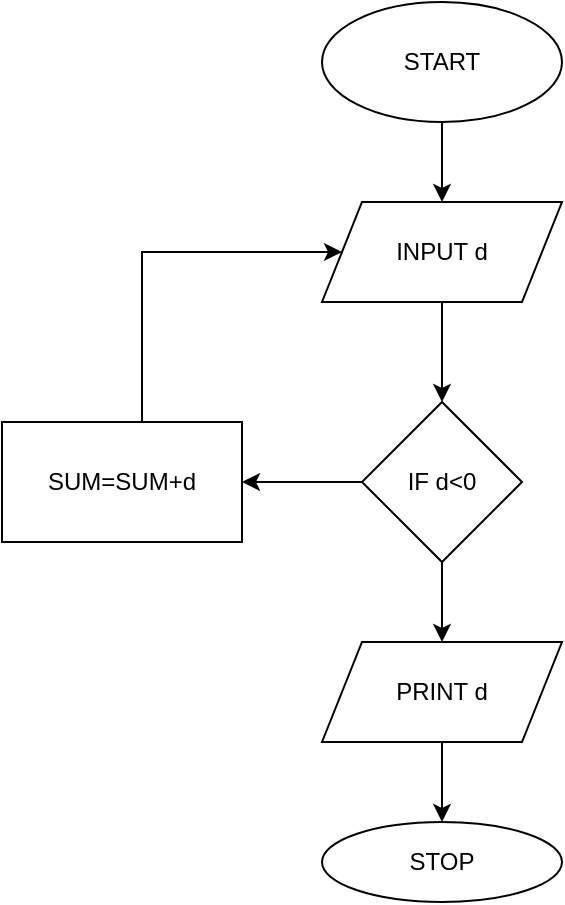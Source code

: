 <mxfile version="20.5.3" type="github">
  <diagram id="vE1TxKXYg_U1ATlZ09mh" name="Page-1">
    <mxGraphModel dx="1108" dy="450" grid="1" gridSize="10" guides="1" tooltips="1" connect="1" arrows="1" fold="1" page="1" pageScale="1" pageWidth="850" pageHeight="1100" math="0" shadow="0">
      <root>
        <mxCell id="0" />
        <mxCell id="1" parent="0" />
        <mxCell id="YFCFPocianddqCIxzoPm-4" value="" style="edgeStyle=orthogonalEdgeStyle;rounded=0;orthogonalLoop=1;jettySize=auto;html=1;" edge="1" parent="1" source="YFCFPocianddqCIxzoPm-1" target="YFCFPocianddqCIxzoPm-3">
          <mxGeometry relative="1" as="geometry" />
        </mxCell>
        <mxCell id="YFCFPocianddqCIxzoPm-1" value="START" style="ellipse;whiteSpace=wrap;html=1;" vertex="1" parent="1">
          <mxGeometry x="350" y="40" width="120" height="60" as="geometry" />
        </mxCell>
        <mxCell id="YFCFPocianddqCIxzoPm-6" value="" style="edgeStyle=orthogonalEdgeStyle;rounded=0;orthogonalLoop=1;jettySize=auto;html=1;" edge="1" parent="1" source="YFCFPocianddqCIxzoPm-3" target="YFCFPocianddqCIxzoPm-5">
          <mxGeometry relative="1" as="geometry" />
        </mxCell>
        <mxCell id="YFCFPocianddqCIxzoPm-3" value="INPUT d" style="shape=parallelogram;perimeter=parallelogramPerimeter;whiteSpace=wrap;html=1;fixedSize=1;" vertex="1" parent="1">
          <mxGeometry x="350" y="140" width="120" height="50" as="geometry" />
        </mxCell>
        <mxCell id="YFCFPocianddqCIxzoPm-8" value="" style="edgeStyle=orthogonalEdgeStyle;rounded=0;orthogonalLoop=1;jettySize=auto;html=1;" edge="1" parent="1" source="YFCFPocianddqCIxzoPm-5" target="YFCFPocianddqCIxzoPm-7">
          <mxGeometry relative="1" as="geometry" />
        </mxCell>
        <mxCell id="YFCFPocianddqCIxzoPm-12" value="" style="edgeStyle=orthogonalEdgeStyle;rounded=0;orthogonalLoop=1;jettySize=auto;html=1;" edge="1" parent="1" source="YFCFPocianddqCIxzoPm-5" target="YFCFPocianddqCIxzoPm-11">
          <mxGeometry relative="1" as="geometry" />
        </mxCell>
        <mxCell id="YFCFPocianddqCIxzoPm-5" value="IF d&amp;lt;0" style="rhombus;whiteSpace=wrap;html=1;" vertex="1" parent="1">
          <mxGeometry x="370" y="240" width="80" height="80" as="geometry" />
        </mxCell>
        <mxCell id="YFCFPocianddqCIxzoPm-10" style="edgeStyle=orthogonalEdgeStyle;rounded=0;orthogonalLoop=1;jettySize=auto;html=1;entryX=0;entryY=0.5;entryDx=0;entryDy=0;" edge="1" parent="1" source="YFCFPocianddqCIxzoPm-7" target="YFCFPocianddqCIxzoPm-3">
          <mxGeometry relative="1" as="geometry">
            <mxPoint x="290" y="140" as="targetPoint" />
            <Array as="points">
              <mxPoint x="260" y="165" />
            </Array>
          </mxGeometry>
        </mxCell>
        <mxCell id="YFCFPocianddqCIxzoPm-7" value="SUM=SUM+d" style="whiteSpace=wrap;html=1;" vertex="1" parent="1">
          <mxGeometry x="190" y="250" width="120" height="60" as="geometry" />
        </mxCell>
        <mxCell id="YFCFPocianddqCIxzoPm-14" value="" style="edgeStyle=orthogonalEdgeStyle;rounded=0;orthogonalLoop=1;jettySize=auto;html=1;" edge="1" parent="1" source="YFCFPocianddqCIxzoPm-11" target="YFCFPocianddqCIxzoPm-13">
          <mxGeometry relative="1" as="geometry" />
        </mxCell>
        <mxCell id="YFCFPocianddqCIxzoPm-11" value="PRINT d" style="shape=parallelogram;perimeter=parallelogramPerimeter;whiteSpace=wrap;html=1;fixedSize=1;" vertex="1" parent="1">
          <mxGeometry x="350" y="360" width="120" height="50" as="geometry" />
        </mxCell>
        <mxCell id="YFCFPocianddqCIxzoPm-13" value="STOP" style="ellipse;whiteSpace=wrap;html=1;" vertex="1" parent="1">
          <mxGeometry x="350" y="450" width="120" height="40" as="geometry" />
        </mxCell>
      </root>
    </mxGraphModel>
  </diagram>
</mxfile>
